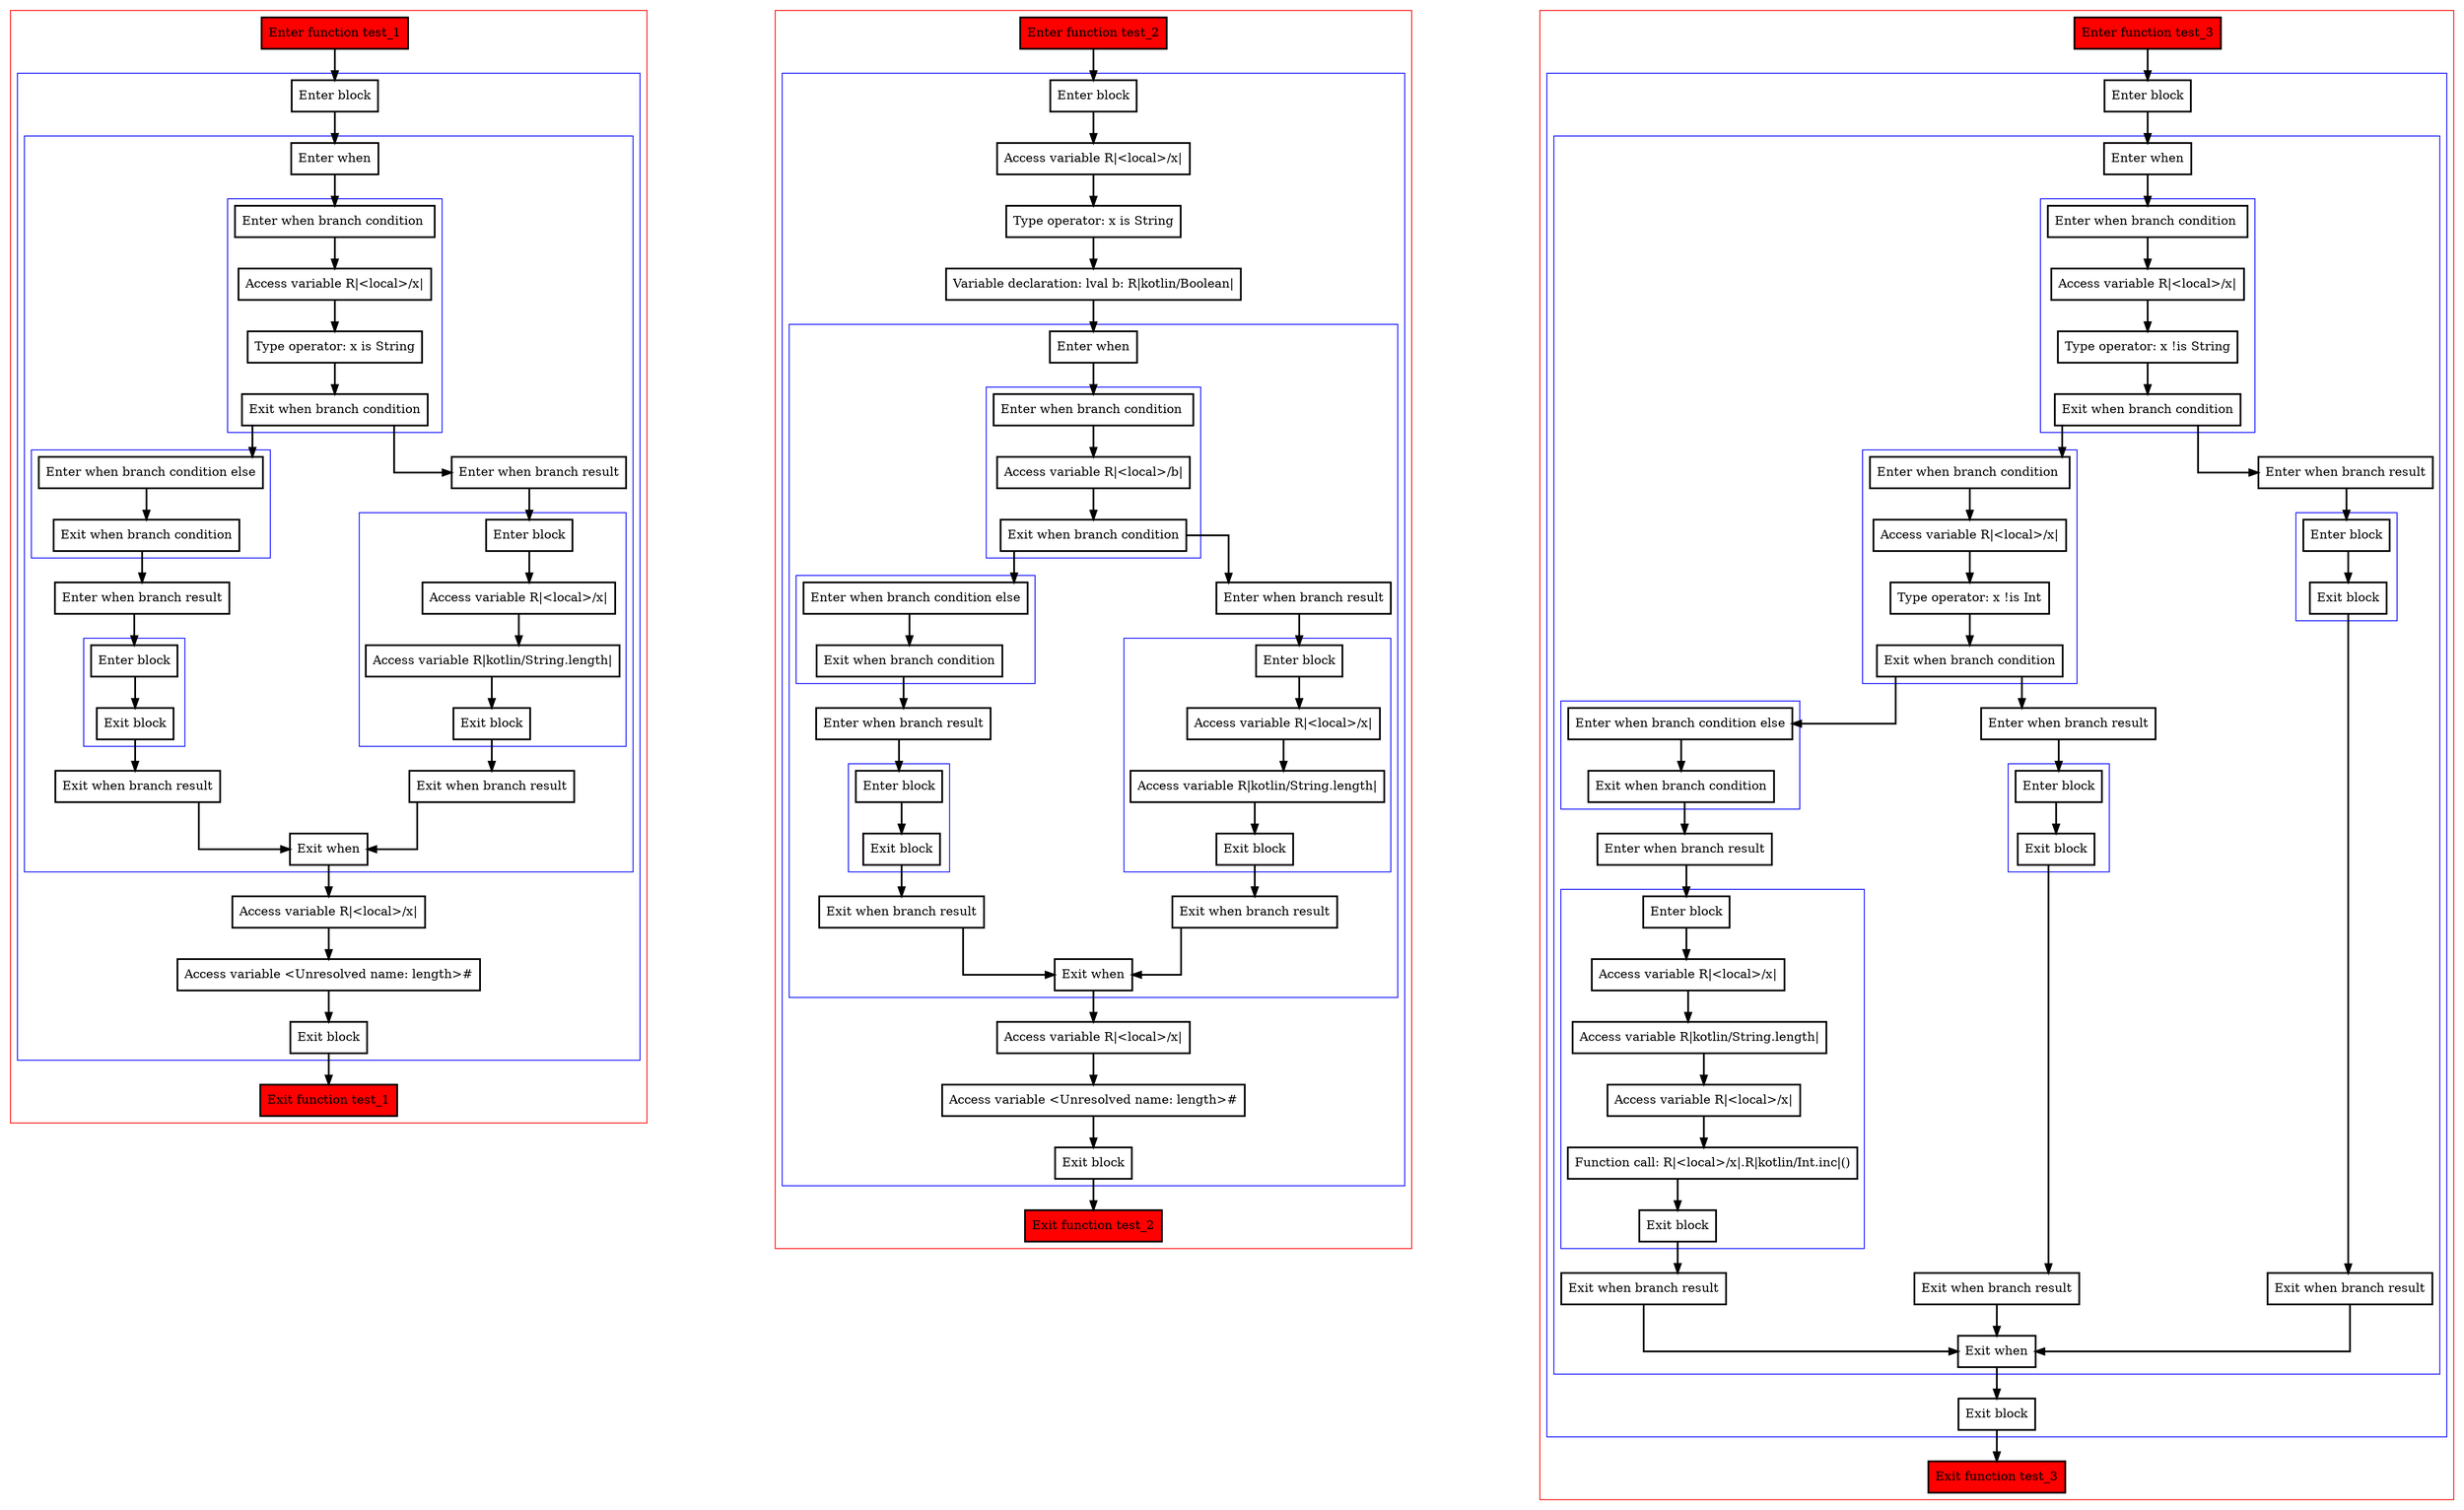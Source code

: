 digraph simpleIf_kt {
  graph [splines=ortho nodesep=3]
  node [shape=box penwidth=2]
  edge [penwidth=2]

  subgraph cluster_0 {
    color=red
    0 [label="Enter function test_1" style="filled" fillcolor=red];
    subgraph cluster_1 {
      color=blue
      1 [label="Enter block"];
      subgraph cluster_2 {
        color=blue
        2 [label="Enter when"];
        subgraph cluster_3 {
          color=blue
          3 [label="Enter when branch condition "];
          4 [label="Access variable R|<local>/x|"];
          5 [label="Type operator: x is String"];
          6 [label="Exit when branch condition"];
        }
        subgraph cluster_4 {
          color=blue
          7 [label="Enter when branch condition else"];
          8 [label="Exit when branch condition"];
        }
        9 [label="Enter when branch result"];
        subgraph cluster_5 {
          color=blue
          10 [label="Enter block"];
          11 [label="Exit block"];
        }
        12 [label="Exit when branch result"];
        13 [label="Enter when branch result"];
        subgraph cluster_6 {
          color=blue
          14 [label="Enter block"];
          15 [label="Access variable R|<local>/x|"];
          16 [label="Access variable R|kotlin/String.length|"];
          17 [label="Exit block"];
        }
        18 [label="Exit when branch result"];
        19 [label="Exit when"];
      }
      20 [label="Access variable R|<local>/x|"];
      21 [label="Access variable <Unresolved name: length>#"];
      22 [label="Exit block"];
    }
    23 [label="Exit function test_1" style="filled" fillcolor=red];
  }

  0 -> {1};
  1 -> {2};
  2 -> {3};
  3 -> {4};
  4 -> {5};
  5 -> {6};
  6 -> {13 7};
  7 -> {8};
  8 -> {9};
  9 -> {10};
  10 -> {11};
  11 -> {12};
  12 -> {19};
  13 -> {14};
  14 -> {15};
  15 -> {16};
  16 -> {17};
  17 -> {18};
  18 -> {19};
  19 -> {20};
  20 -> {21};
  21 -> {22};
  22 -> {23};

  subgraph cluster_7 {
    color=red
    24 [label="Enter function test_2" style="filled" fillcolor=red];
    subgraph cluster_8 {
      color=blue
      25 [label="Enter block"];
      26 [label="Access variable R|<local>/x|"];
      27 [label="Type operator: x is String"];
      28 [label="Variable declaration: lval b: R|kotlin/Boolean|"];
      subgraph cluster_9 {
        color=blue
        29 [label="Enter when"];
        subgraph cluster_10 {
          color=blue
          30 [label="Enter when branch condition "];
          31 [label="Access variable R|<local>/b|"];
          32 [label="Exit when branch condition"];
        }
        subgraph cluster_11 {
          color=blue
          33 [label="Enter when branch condition else"];
          34 [label="Exit when branch condition"];
        }
        35 [label="Enter when branch result"];
        subgraph cluster_12 {
          color=blue
          36 [label="Enter block"];
          37 [label="Exit block"];
        }
        38 [label="Exit when branch result"];
        39 [label="Enter when branch result"];
        subgraph cluster_13 {
          color=blue
          40 [label="Enter block"];
          41 [label="Access variable R|<local>/x|"];
          42 [label="Access variable R|kotlin/String.length|"];
          43 [label="Exit block"];
        }
        44 [label="Exit when branch result"];
        45 [label="Exit when"];
      }
      46 [label="Access variable R|<local>/x|"];
      47 [label="Access variable <Unresolved name: length>#"];
      48 [label="Exit block"];
    }
    49 [label="Exit function test_2" style="filled" fillcolor=red];
  }

  24 -> {25};
  25 -> {26};
  26 -> {27};
  27 -> {28};
  28 -> {29};
  29 -> {30};
  30 -> {31};
  31 -> {32};
  32 -> {39 33};
  33 -> {34};
  34 -> {35};
  35 -> {36};
  36 -> {37};
  37 -> {38};
  38 -> {45};
  39 -> {40};
  40 -> {41};
  41 -> {42};
  42 -> {43};
  43 -> {44};
  44 -> {45};
  45 -> {46};
  46 -> {47};
  47 -> {48};
  48 -> {49};

  subgraph cluster_14 {
    color=red
    50 [label="Enter function test_3" style="filled" fillcolor=red];
    subgraph cluster_15 {
      color=blue
      51 [label="Enter block"];
      subgraph cluster_16 {
        color=blue
        52 [label="Enter when"];
        subgraph cluster_17 {
          color=blue
          53 [label="Enter when branch condition "];
          54 [label="Access variable R|<local>/x|"];
          55 [label="Type operator: x !is String"];
          56 [label="Exit when branch condition"];
        }
        subgraph cluster_18 {
          color=blue
          57 [label="Enter when branch condition "];
          58 [label="Access variable R|<local>/x|"];
          59 [label="Type operator: x !is Int"];
          60 [label="Exit when branch condition"];
        }
        subgraph cluster_19 {
          color=blue
          61 [label="Enter when branch condition else"];
          62 [label="Exit when branch condition"];
        }
        63 [label="Enter when branch result"];
        subgraph cluster_20 {
          color=blue
          64 [label="Enter block"];
          65 [label="Access variable R|<local>/x|"];
          66 [label="Access variable R|kotlin/String.length|"];
          67 [label="Access variable R|<local>/x|"];
          68 [label="Function call: R|<local>/x|.R|kotlin/Int.inc|()"];
          69 [label="Exit block"];
        }
        70 [label="Exit when branch result"];
        71 [label="Enter when branch result"];
        subgraph cluster_21 {
          color=blue
          72 [label="Enter block"];
          73 [label="Exit block"];
        }
        74 [label="Exit when branch result"];
        75 [label="Enter when branch result"];
        subgraph cluster_22 {
          color=blue
          76 [label="Enter block"];
          77 [label="Exit block"];
        }
        78 [label="Exit when branch result"];
        79 [label="Exit when"];
      }
      80 [label="Exit block"];
    }
    81 [label="Exit function test_3" style="filled" fillcolor=red];
  }

  50 -> {51};
  51 -> {52};
  52 -> {53};
  53 -> {54};
  54 -> {55};
  55 -> {56};
  56 -> {75 57};
  57 -> {58};
  58 -> {59};
  59 -> {60};
  60 -> {71 61};
  61 -> {62};
  62 -> {63};
  63 -> {64};
  64 -> {65};
  65 -> {66};
  66 -> {67};
  67 -> {68};
  68 -> {69};
  69 -> {70};
  70 -> {79};
  71 -> {72};
  72 -> {73};
  73 -> {74};
  74 -> {79};
  75 -> {76};
  76 -> {77};
  77 -> {78};
  78 -> {79};
  79 -> {80};
  80 -> {81};

}
